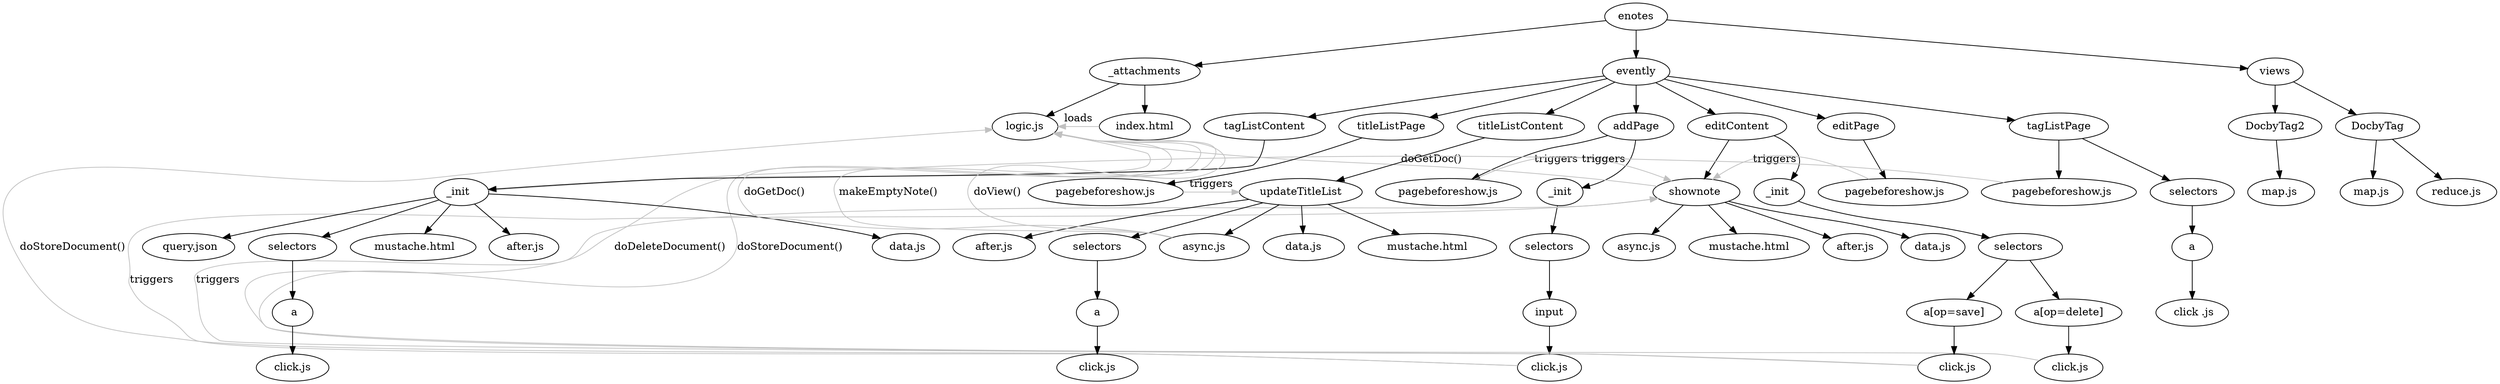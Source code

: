 digraph {
		
		"enotes" -> "_attachments"
			"_attachments" -> "index.html"
			"_attachments" -> "logic.js"
			
		"enotes" -> "evently"
			"evently" -> "addPage"
				"addPage" -> "pagebeforeshow.js"
				"addPage" -> "_init"
					"_init" -> "selectors"
						"selectors" -> "input"
							"input" -> "click.js"

			"evently" -> "editContent"
				"editContent" -> "shownote "
					"shownote " -> "data.js"
					"shownote " -> "async.js"	
					"shownote " -> "mustache.html"
					"shownote " -> "after.js"
				"editContent" -> "_init "
					"_init " -> "selectors "
						"selectors " -> "a[op=delete]"
							"a[op=delete]" -> " click.js"
						"selectors " -> "a[op=save]"
							"a[op=save]" -> "  click.js"
			
			"evently" -> "editPage"
				"editPage" -> " pagebeforeshow.js"
			
			"evently" -> "tagListPage"
				"tagListPage" -> "  pagebeforeshow.js"
				"tagListPage" -> " selectors"
					" selectors" -> " a "
						" a " -> " click .js"
			
			"evently" -> "tagListContent"
				"tagListContent" -> "_init  "
					"_init  " -> " mustache.html"
					"_init  " -> " after.js"
					"_init  " -> " data.js"
					"_init  " -> " query.json"
					"_init  " -> " selectors "
						" selectors " -> "  a "
							"  a " -> " click.js "
			
			"evently" -> "titleListPage"
				"titleListPage" -> " pagebeforeshow.js "
						
			"evently" -> "titleListContent"
				"titleListContent" -> "updateTitleList"
					"updateTitleList" -> "  data.js  "
					"updateTitleList" -> "  async.js  "
					"updateTitleList" -> "  mustache.html  "
					"updateTitleList" -> "  after.js  "
					"updateTitleList" -> "  selectors  "
						"  selectors  " -> "  a  "
							"  a  " -> "  click.js  "

		"enotes" -> "views"
			"views" -> "DocbyTag"
				"DocbyTag" -> "map.js"
				"DocbyTag" -> "reduce.js"
			"views" -> "DocbyTag2"
				"DocbyTag2" -> "map.js "

		
		
		"index.html" -> "logic.js" [color=grey, label="loads", constraint=false]
		// "index.html" -> { "addPage"; "editContent"; "editPage"; "tagListPage"; "tagListContent"; "titleListPage"; "titleListContent"} [color=grey, label="links", constraint=false, concentrate=true]
		"pagebeforeshow.js" -> "shownote " [color=grey, constraint=false, label="triggers"]
		"click.js" -> "shownote " [color=grey, constraint=false, label="triggers"]
		"click.js" -> "logic.js" [color=grey, constraint=false, label="doStoreDocument()"]
		" pagebeforeshow.js " -> "updateTitleList" [color=grey, constraint=false, label="triggers"]
		"  async.js  " -> "logic.js" [color=grey, constraint=false, label="doGetDoc()"]
		"  async.js  " -> "logic.js" [color=grey, constraint=false, label="makeEmptyNote()"]
		"  pagebeforeshow.js" -> "_init  " [color=grey, constraint=false, label="triggers"]
		// " click.js " -> nur für REPLICATION
		"  async.js  " -> "logic.js" [color=grey, constraint=false, label="doView()"]
		" pagebeforeshow.js" -> "shownote " [color=grey, constraint=false, label="triggers"]
		"shownote " -> "logic.js" [color=grey, constraint=false, label="doGetDoc()"]
		" click.js" -> "logic.js" [color=grey, constraint=false, label="doDeleteDocument()"]
		"  click.js" -> "logic.js" [color=grey, constraint=false, label="doStoreDocument()"]
		"  click.js" -> "shownote " [color=grey, constraint=false, label="triggers"]
		
	}
